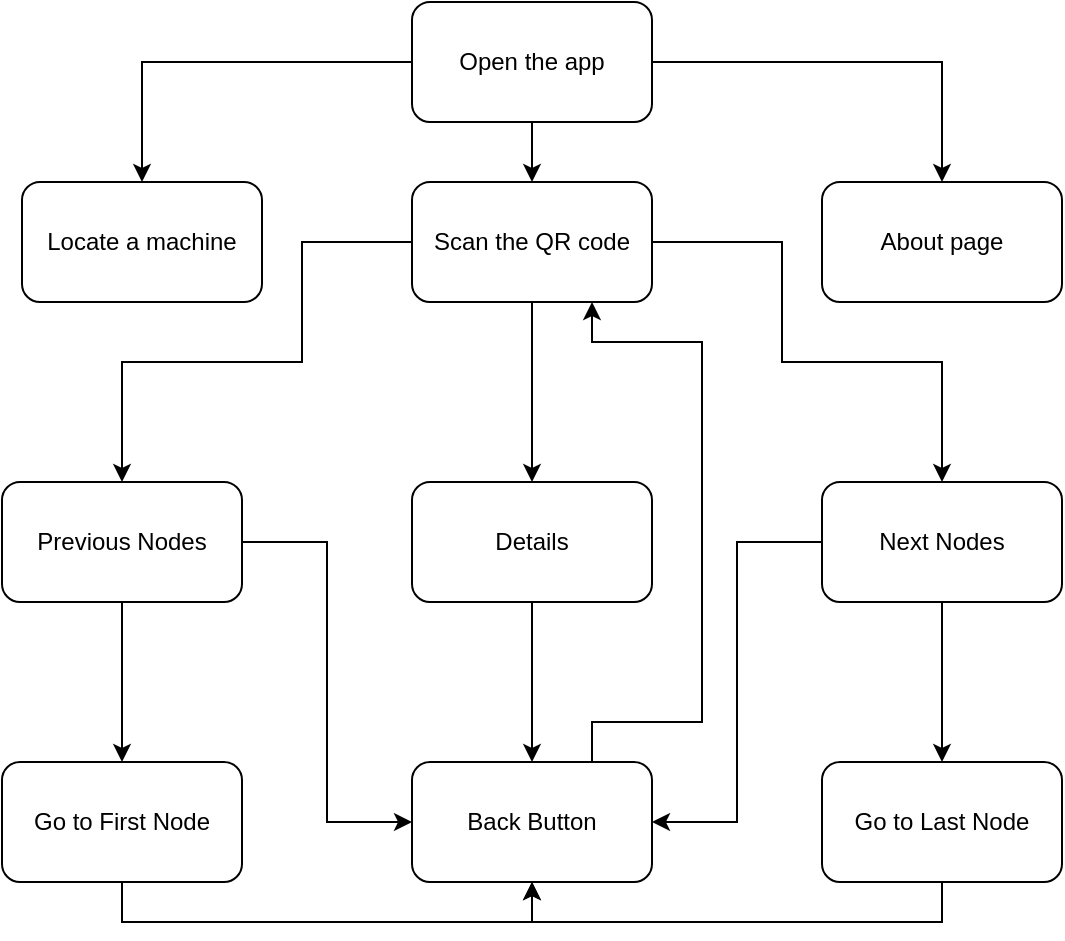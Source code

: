 <mxfile version="12.1.3" type="device" pages="1"><diagram id="EeODrnnApeWlKZDZTBWE" name="Page-1"><mxGraphModel dx="1150" dy="536" grid="1" gridSize="10" guides="1" tooltips="1" connect="1" arrows="1" fold="1" page="1" pageScale="1" pageWidth="850" pageHeight="1100" math="0" shadow="0"><root><mxCell id="0"/><mxCell id="1" parent="0"/><mxCell id="xhTER3kcElLUMNX6aNYS-5" style="edgeStyle=orthogonalEdgeStyle;rounded=0;orthogonalLoop=1;jettySize=auto;html=1;entryX=0.5;entryY=0;entryDx=0;entryDy=0;" edge="1" parent="1" source="xhTER3kcElLUMNX6aNYS-1" target="xhTER3kcElLUMNX6aNYS-2"><mxGeometry relative="1" as="geometry"/></mxCell><mxCell id="xhTER3kcElLUMNX6aNYS-6" style="edgeStyle=orthogonalEdgeStyle;rounded=0;orthogonalLoop=1;jettySize=auto;html=1;entryX=0.5;entryY=0;entryDx=0;entryDy=0;" edge="1" parent="1" source="xhTER3kcElLUMNX6aNYS-1" target="xhTER3kcElLUMNX6aNYS-3"><mxGeometry relative="1" as="geometry"/></mxCell><mxCell id="xhTER3kcElLUMNX6aNYS-7" style="edgeStyle=orthogonalEdgeStyle;rounded=0;orthogonalLoop=1;jettySize=auto;html=1;" edge="1" parent="1" source="xhTER3kcElLUMNX6aNYS-1" target="xhTER3kcElLUMNX6aNYS-4"><mxGeometry relative="1" as="geometry"/></mxCell><mxCell id="xhTER3kcElLUMNX6aNYS-1" value="Open the app" style="rounded=1;whiteSpace=wrap;html=1;" vertex="1" parent="1"><mxGeometry x="365" y="40" width="120" height="60" as="geometry"/></mxCell><mxCell id="xhTER3kcElLUMNX6aNYS-11" style="edgeStyle=orthogonalEdgeStyle;rounded=0;orthogonalLoop=1;jettySize=auto;html=1;entryX=0.5;entryY=0;entryDx=0;entryDy=0;" edge="1" parent="1" source="xhTER3kcElLUMNX6aNYS-2" target="xhTER3kcElLUMNX6aNYS-8"><mxGeometry relative="1" as="geometry"/></mxCell><mxCell id="xhTER3kcElLUMNX6aNYS-12" style="edgeStyle=orthogonalEdgeStyle;rounded=0;orthogonalLoop=1;jettySize=auto;html=1;entryX=0.5;entryY=0;entryDx=0;entryDy=0;" edge="1" parent="1" source="xhTER3kcElLUMNX6aNYS-2" target="xhTER3kcElLUMNX6aNYS-10"><mxGeometry relative="1" as="geometry"><Array as="points"><mxPoint x="310" y="160"/><mxPoint x="310" y="220"/><mxPoint x="220" y="220"/></Array></mxGeometry></mxCell><mxCell id="xhTER3kcElLUMNX6aNYS-13" style="edgeStyle=orthogonalEdgeStyle;rounded=0;orthogonalLoop=1;jettySize=auto;html=1;entryX=0.5;entryY=0;entryDx=0;entryDy=0;" edge="1" parent="1" source="xhTER3kcElLUMNX6aNYS-2" target="xhTER3kcElLUMNX6aNYS-9"><mxGeometry relative="1" as="geometry"><Array as="points"><mxPoint x="550" y="160"/><mxPoint x="550" y="220"/><mxPoint x="630" y="220"/></Array></mxGeometry></mxCell><mxCell id="xhTER3kcElLUMNX6aNYS-2" value="&lt;div&gt;Scan the QR code&lt;/div&gt;" style="rounded=1;whiteSpace=wrap;html=1;" vertex="1" parent="1"><mxGeometry x="365" y="130" width="120" height="60" as="geometry"/></mxCell><mxCell id="xhTER3kcElLUMNX6aNYS-3" value="&lt;div&gt;About page&lt;/div&gt;" style="rounded=1;whiteSpace=wrap;html=1;" vertex="1" parent="1"><mxGeometry x="570" y="130" width="120" height="60" as="geometry"/></mxCell><mxCell id="xhTER3kcElLUMNX6aNYS-4" value="Locate a machine" style="rounded=1;whiteSpace=wrap;html=1;" vertex="1" parent="1"><mxGeometry x="170" y="130" width="120" height="60" as="geometry"/></mxCell><mxCell id="xhTER3kcElLUMNX6aNYS-15" style="edgeStyle=orthogonalEdgeStyle;rounded=0;orthogonalLoop=1;jettySize=auto;html=1;entryX=0.5;entryY=0;entryDx=0;entryDy=0;" edge="1" parent="1" source="xhTER3kcElLUMNX6aNYS-8" target="xhTER3kcElLUMNX6aNYS-14"><mxGeometry relative="1" as="geometry"/></mxCell><mxCell id="xhTER3kcElLUMNX6aNYS-8" value="Details" style="rounded=1;whiteSpace=wrap;html=1;" vertex="1" parent="1"><mxGeometry x="365" y="280" width="120" height="60" as="geometry"/></mxCell><mxCell id="xhTER3kcElLUMNX6aNYS-16" style="edgeStyle=orthogonalEdgeStyle;rounded=0;orthogonalLoop=1;jettySize=auto;html=1;entryX=1;entryY=0.5;entryDx=0;entryDy=0;" edge="1" parent="1" source="xhTER3kcElLUMNX6aNYS-9" target="xhTER3kcElLUMNX6aNYS-14"><mxGeometry relative="1" as="geometry"/></mxCell><mxCell id="xhTER3kcElLUMNX6aNYS-24" style="edgeStyle=orthogonalEdgeStyle;rounded=0;orthogonalLoop=1;jettySize=auto;html=1;entryX=0.5;entryY=0;entryDx=0;entryDy=0;" edge="1" parent="1" source="xhTER3kcElLUMNX6aNYS-9" target="xhTER3kcElLUMNX6aNYS-20"><mxGeometry relative="1" as="geometry"/></mxCell><mxCell id="xhTER3kcElLUMNX6aNYS-9" value="Next Nodes" style="rounded=1;whiteSpace=wrap;html=1;" vertex="1" parent="1"><mxGeometry x="570" y="280" width="120" height="60" as="geometry"/></mxCell><mxCell id="xhTER3kcElLUMNX6aNYS-17" style="edgeStyle=orthogonalEdgeStyle;rounded=0;orthogonalLoop=1;jettySize=auto;html=1;entryX=0;entryY=0.5;entryDx=0;entryDy=0;" edge="1" parent="1" source="xhTER3kcElLUMNX6aNYS-10" target="xhTER3kcElLUMNX6aNYS-14"><mxGeometry relative="1" as="geometry"/></mxCell><mxCell id="xhTER3kcElLUMNX6aNYS-22" style="edgeStyle=orthogonalEdgeStyle;rounded=0;orthogonalLoop=1;jettySize=auto;html=1;entryX=0.5;entryY=0;entryDx=0;entryDy=0;" edge="1" parent="1" source="xhTER3kcElLUMNX6aNYS-10" target="xhTER3kcElLUMNX6aNYS-19"><mxGeometry relative="1" as="geometry"/></mxCell><mxCell id="xhTER3kcElLUMNX6aNYS-10" value="Previous Nodes" style="rounded=1;whiteSpace=wrap;html=1;" vertex="1" parent="1"><mxGeometry x="160" y="280" width="120" height="60" as="geometry"/></mxCell><mxCell id="xhTER3kcElLUMNX6aNYS-18" style="edgeStyle=orthogonalEdgeStyle;rounded=0;orthogonalLoop=1;jettySize=auto;html=1;entryX=0.75;entryY=1;entryDx=0;entryDy=0;exitX=0.75;exitY=0;exitDx=0;exitDy=0;" edge="1" parent="1" source="xhTER3kcElLUMNX6aNYS-14" target="xhTER3kcElLUMNX6aNYS-2"><mxGeometry relative="1" as="geometry"><Array as="points"><mxPoint x="455" y="400"/><mxPoint x="510" y="400"/><mxPoint x="510" y="210"/><mxPoint x="455" y="210"/></Array></mxGeometry></mxCell><mxCell id="xhTER3kcElLUMNX6aNYS-14" value="&lt;div&gt;Back Button&lt;/div&gt;" style="rounded=1;whiteSpace=wrap;html=1;" vertex="1" parent="1"><mxGeometry x="365" y="420" width="120" height="60" as="geometry"/></mxCell><mxCell id="xhTER3kcElLUMNX6aNYS-21" style="edgeStyle=orthogonalEdgeStyle;rounded=0;orthogonalLoop=1;jettySize=auto;html=1;entryX=0.5;entryY=1;entryDx=0;entryDy=0;" edge="1" parent="1" source="xhTER3kcElLUMNX6aNYS-19" target="xhTER3kcElLUMNX6aNYS-14"><mxGeometry relative="1" as="geometry"><Array as="points"><mxPoint x="220" y="500"/><mxPoint x="425" y="500"/></Array></mxGeometry></mxCell><mxCell id="xhTER3kcElLUMNX6aNYS-19" value="Go to First Node" style="rounded=1;whiteSpace=wrap;html=1;" vertex="1" parent="1"><mxGeometry x="160" y="420" width="120" height="60" as="geometry"/></mxCell><mxCell id="xhTER3kcElLUMNX6aNYS-23" style="edgeStyle=orthogonalEdgeStyle;rounded=0;orthogonalLoop=1;jettySize=auto;html=1;entryX=0.5;entryY=1;entryDx=0;entryDy=0;" edge="1" parent="1" source="xhTER3kcElLUMNX6aNYS-20" target="xhTER3kcElLUMNX6aNYS-14"><mxGeometry relative="1" as="geometry"><Array as="points"><mxPoint x="630" y="500"/><mxPoint x="425" y="500"/></Array></mxGeometry></mxCell><mxCell id="xhTER3kcElLUMNX6aNYS-20" value="&lt;div&gt;Go to Last Node&lt;/div&gt;" style="rounded=1;whiteSpace=wrap;html=1;" vertex="1" parent="1"><mxGeometry x="570" y="420" width="120" height="60" as="geometry"/></mxCell></root></mxGraphModel></diagram></mxfile>